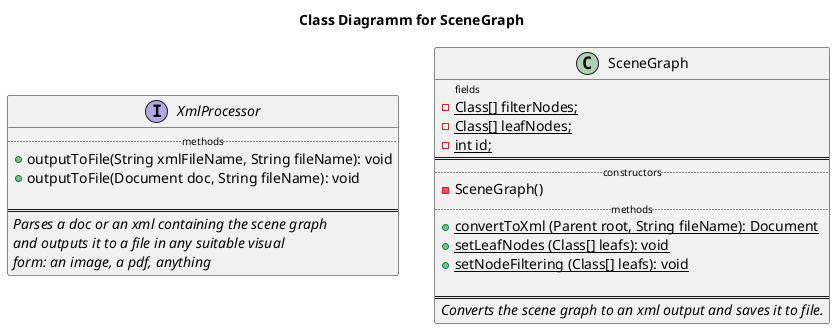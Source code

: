 @startuml

title Class Diagramm for SceneGraph

'''''''''''''''''''''''''''''''''''''''''''''''''''''''''''''''''''''''''''''''
interface XmlProcessor {
..<size:10>methods</size>..
+outputToFile(String xmlFileName, String fileName): void
+outputToFile(Document doc, String fileName): void

==
<i>Parses a doc or an xml containing the scene graph</i>
<i>and outputs it to a file in any suitable visual</i>
<i>form: an image, a pdf, anything</i>
}

class SceneGraph {
..<size:10>fields</size>.. 
-{static}Class[] filterNodes;
-{static}Class[] leafNodes;
-{static}int id;
==
..<size:10>constructors</size>..
-SceneGraph()
..<size:10>methods</size>..
+{static}convertToXml (Parent root, String fileName): Document
+{static}setLeafNodes (Class[] leafs): void
+{static}setNodeFiltering (Class[] leafs): void

==
<i>Converts the scene graph to an xml output and saves it to file.</i>
}


'''''''''''''''''''''''''''''''''''''''''''''''''''''''''''''''''''''''''''''''

'PriorityCallable-up-|>Prioritized: implements
'ThreadTerminal .left.> Priority: uses


@enduml